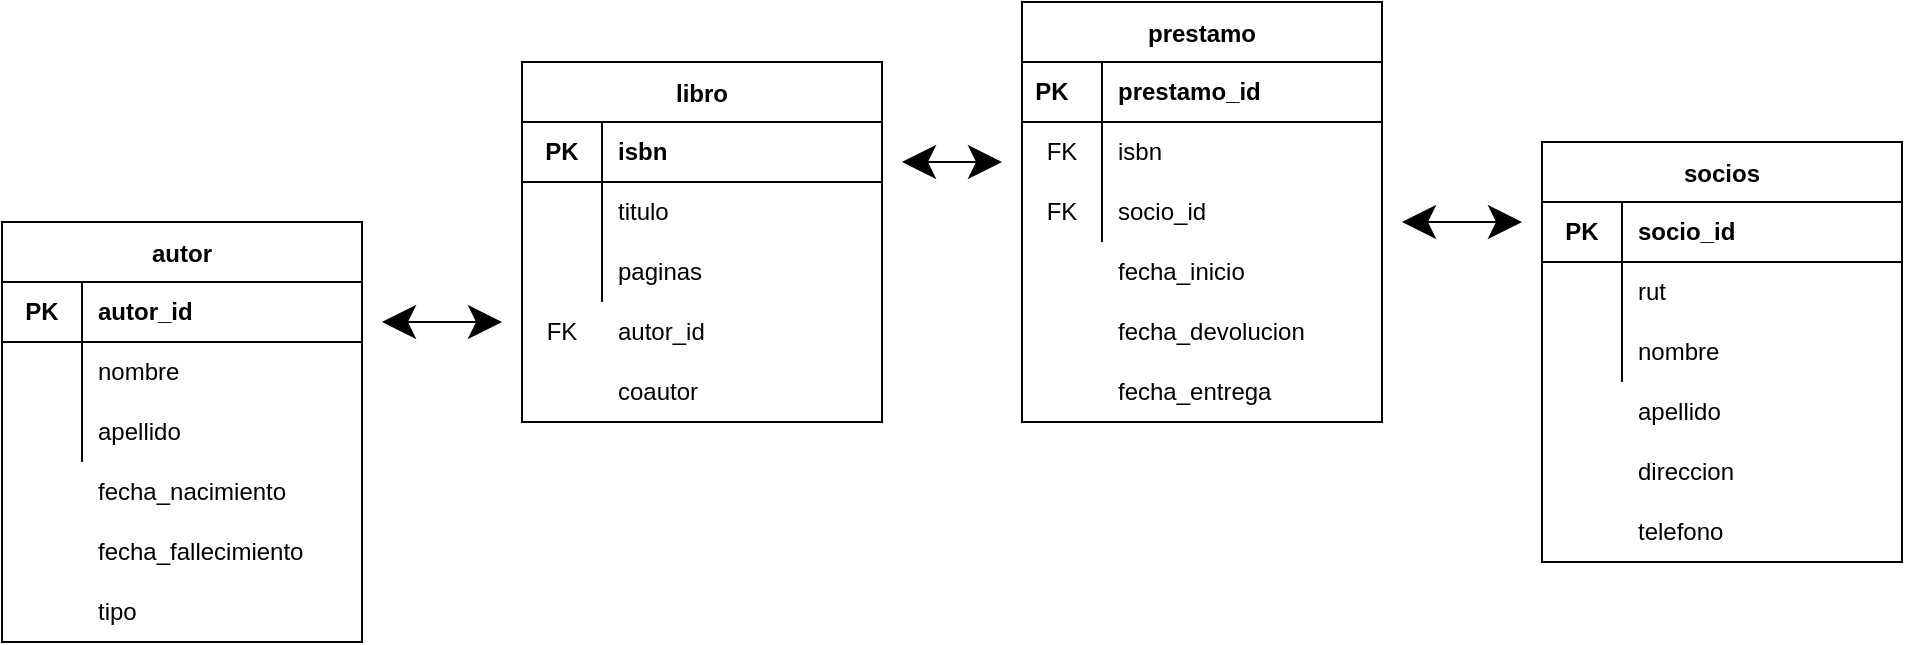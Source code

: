 <mxfile version="15.3.4" type="github"><diagram id="RxcueAlZtlsDYSSqanlX" name="Page-1"><mxGraphModel dx="1422" dy="793" grid="1" gridSize="10" guides="1" tooltips="1" connect="1" arrows="1" fold="1" page="1" pageScale="1" pageWidth="1400" pageHeight="850" math="0" shadow="0"><root><mxCell id="0"/><mxCell id="1" parent="0"/><mxCell id="xdvhwCW2EoyRsqjmMFYY-5" value="socios" style="shape=table;startSize=30;container=1;collapsible=0;childLayout=tableLayout;fixedRows=1;rowLines=0;fontStyle=1;align=center;pointerEvents=1;hachureGap=4;" vertex="1" parent="1"><mxGeometry x="910" y="140" width="180" height="210" as="geometry"/></mxCell><mxCell id="xdvhwCW2EoyRsqjmMFYY-6" value="" style="shape=partialRectangle;html=1;whiteSpace=wrap;collapsible=0;dropTarget=0;pointerEvents=1;fillColor=none;top=0;left=0;bottom=1;right=0;points=[[0,0.5],[1,0.5]];portConstraint=eastwest;" vertex="1" parent="xdvhwCW2EoyRsqjmMFYY-5"><mxGeometry y="30" width="180" height="30" as="geometry"/></mxCell><mxCell id="xdvhwCW2EoyRsqjmMFYY-7" value="PK" style="shape=partialRectangle;html=1;whiteSpace=wrap;connectable=0;fillColor=none;top=0;left=0;bottom=0;right=0;overflow=hidden;pointerEvents=1;fontStyle=1" vertex="1" parent="xdvhwCW2EoyRsqjmMFYY-6"><mxGeometry width="40" height="30" as="geometry"><mxRectangle width="40" height="30" as="alternateBounds"/></mxGeometry></mxCell><mxCell id="xdvhwCW2EoyRsqjmMFYY-8" value="socio_id" style="shape=partialRectangle;html=1;whiteSpace=wrap;connectable=0;fillColor=none;top=0;left=0;bottom=0;right=0;align=left;spacingLeft=6;overflow=hidden;pointerEvents=1;fontStyle=1" vertex="1" parent="xdvhwCW2EoyRsqjmMFYY-6"><mxGeometry x="40" width="140" height="30" as="geometry"><mxRectangle width="140" height="30" as="alternateBounds"/></mxGeometry></mxCell><mxCell id="xdvhwCW2EoyRsqjmMFYY-9" value="" style="shape=partialRectangle;html=1;whiteSpace=wrap;collapsible=0;dropTarget=0;pointerEvents=1;fillColor=none;top=0;left=0;bottom=0;right=0;points=[[0,0.5],[1,0.5]];portConstraint=eastwest;" vertex="1" parent="xdvhwCW2EoyRsqjmMFYY-5"><mxGeometry y="60" width="180" height="30" as="geometry"/></mxCell><mxCell id="xdvhwCW2EoyRsqjmMFYY-10" value="" style="shape=partialRectangle;html=1;whiteSpace=wrap;connectable=0;fillColor=none;top=0;left=0;bottom=0;right=0;overflow=hidden;pointerEvents=1;" vertex="1" parent="xdvhwCW2EoyRsqjmMFYY-9"><mxGeometry width="40" height="30" as="geometry"><mxRectangle width="40" height="30" as="alternateBounds"/></mxGeometry></mxCell><mxCell id="xdvhwCW2EoyRsqjmMFYY-11" value="rut&lt;span style=&quot;white-space: pre&quot;&gt;&lt;/span&gt;" style="shape=partialRectangle;html=1;whiteSpace=wrap;connectable=0;fillColor=none;top=0;left=0;bottom=0;right=0;align=left;spacingLeft=6;overflow=hidden;pointerEvents=1;" vertex="1" parent="xdvhwCW2EoyRsqjmMFYY-9"><mxGeometry x="40" width="140" height="30" as="geometry"><mxRectangle width="140" height="30" as="alternateBounds"/></mxGeometry></mxCell><mxCell id="xdvhwCW2EoyRsqjmMFYY-12" value="" style="shape=partialRectangle;html=1;whiteSpace=wrap;collapsible=0;dropTarget=0;pointerEvents=1;fillColor=none;top=0;left=0;bottom=0;right=0;points=[[0,0.5],[1,0.5]];portConstraint=eastwest;" vertex="1" parent="xdvhwCW2EoyRsqjmMFYY-5"><mxGeometry y="90" width="180" height="30" as="geometry"/></mxCell><mxCell id="xdvhwCW2EoyRsqjmMFYY-13" value="" style="shape=partialRectangle;html=1;whiteSpace=wrap;connectable=0;fillColor=none;top=0;left=0;bottom=0;right=0;overflow=hidden;pointerEvents=1;" vertex="1" parent="xdvhwCW2EoyRsqjmMFYY-12"><mxGeometry width="40" height="30" as="geometry"><mxRectangle width="40" height="30" as="alternateBounds"/></mxGeometry></mxCell><mxCell id="xdvhwCW2EoyRsqjmMFYY-14" value="nombre" style="shape=partialRectangle;html=1;whiteSpace=wrap;connectable=0;fillColor=none;top=0;left=0;bottom=0;right=0;align=left;spacingLeft=6;overflow=hidden;pointerEvents=1;" vertex="1" parent="xdvhwCW2EoyRsqjmMFYY-12"><mxGeometry x="40" width="140" height="30" as="geometry"><mxRectangle width="140" height="30" as="alternateBounds"/></mxGeometry></mxCell><mxCell id="xdvhwCW2EoyRsqjmMFYY-17" value="apellido" style="shape=partialRectangle;html=1;whiteSpace=wrap;connectable=0;fillColor=none;top=0;left=0;bottom=0;right=0;align=left;spacingLeft=6;overflow=hidden;pointerEvents=1;" vertex="1" parent="1"><mxGeometry x="950" y="260" width="140" height="30" as="geometry"><mxRectangle width="140" height="30" as="alternateBounds"/></mxGeometry></mxCell><mxCell id="xdvhwCW2EoyRsqjmMFYY-18" value="direccion" style="shape=partialRectangle;html=1;whiteSpace=wrap;connectable=0;fillColor=none;top=0;left=0;bottom=0;right=0;align=left;spacingLeft=6;overflow=hidden;pointerEvents=1;" vertex="1" parent="1"><mxGeometry x="950" y="290" width="140" height="30" as="geometry"><mxRectangle width="140" height="30" as="alternateBounds"/></mxGeometry></mxCell><mxCell id="xdvhwCW2EoyRsqjmMFYY-19" value="telefono" style="shape=partialRectangle;html=1;whiteSpace=wrap;connectable=0;fillColor=none;top=0;left=0;bottom=0;right=0;align=left;spacingLeft=6;overflow=hidden;pointerEvents=1;" vertex="1" parent="1"><mxGeometry x="950" y="320" width="140" height="30" as="geometry"><mxRectangle width="140" height="30" as="alternateBounds"/></mxGeometry></mxCell><mxCell id="xdvhwCW2EoyRsqjmMFYY-20" value="autor" style="shape=table;startSize=30;container=1;collapsible=0;childLayout=tableLayout;fixedRows=1;rowLines=0;fontStyle=1;align=center;pointerEvents=1;hachureGap=4;" vertex="1" parent="1"><mxGeometry x="140" y="180" width="180" height="210" as="geometry"/></mxCell><mxCell id="xdvhwCW2EoyRsqjmMFYY-21" value="" style="shape=partialRectangle;html=1;whiteSpace=wrap;collapsible=0;dropTarget=0;pointerEvents=1;fillColor=none;top=0;left=0;bottom=1;right=0;points=[[0,0.5],[1,0.5]];portConstraint=eastwest;" vertex="1" parent="xdvhwCW2EoyRsqjmMFYY-20"><mxGeometry y="30" width="180" height="30" as="geometry"/></mxCell><mxCell id="xdvhwCW2EoyRsqjmMFYY-22" value="PK" style="shape=partialRectangle;html=1;whiteSpace=wrap;connectable=0;fillColor=none;top=0;left=0;bottom=0;right=0;overflow=hidden;pointerEvents=1;fontStyle=1" vertex="1" parent="xdvhwCW2EoyRsqjmMFYY-21"><mxGeometry width="40" height="30" as="geometry"><mxRectangle width="40" height="30" as="alternateBounds"/></mxGeometry></mxCell><mxCell id="xdvhwCW2EoyRsqjmMFYY-23" value="autor_id" style="shape=partialRectangle;html=1;whiteSpace=wrap;connectable=0;fillColor=none;top=0;left=0;bottom=0;right=0;align=left;spacingLeft=6;overflow=hidden;pointerEvents=1;fontStyle=1" vertex="1" parent="xdvhwCW2EoyRsqjmMFYY-21"><mxGeometry x="40" width="140" height="30" as="geometry"><mxRectangle width="140" height="30" as="alternateBounds"/></mxGeometry></mxCell><mxCell id="xdvhwCW2EoyRsqjmMFYY-24" value="" style="shape=partialRectangle;html=1;whiteSpace=wrap;collapsible=0;dropTarget=0;pointerEvents=1;fillColor=none;top=0;left=0;bottom=0;right=0;points=[[0,0.5],[1,0.5]];portConstraint=eastwest;" vertex="1" parent="xdvhwCW2EoyRsqjmMFYY-20"><mxGeometry y="60" width="180" height="30" as="geometry"/></mxCell><mxCell id="xdvhwCW2EoyRsqjmMFYY-25" value="" style="shape=partialRectangle;html=1;whiteSpace=wrap;connectable=0;fillColor=none;top=0;left=0;bottom=0;right=0;overflow=hidden;pointerEvents=1;" vertex="1" parent="xdvhwCW2EoyRsqjmMFYY-24"><mxGeometry width="40" height="30" as="geometry"><mxRectangle width="40" height="30" as="alternateBounds"/></mxGeometry></mxCell><mxCell id="xdvhwCW2EoyRsqjmMFYY-26" value="nombre" style="shape=partialRectangle;html=1;whiteSpace=wrap;connectable=0;fillColor=none;top=0;left=0;bottom=0;right=0;align=left;spacingLeft=6;overflow=hidden;pointerEvents=1;" vertex="1" parent="xdvhwCW2EoyRsqjmMFYY-24"><mxGeometry x="40" width="140" height="30" as="geometry"><mxRectangle width="140" height="30" as="alternateBounds"/></mxGeometry></mxCell><mxCell id="xdvhwCW2EoyRsqjmMFYY-27" value="" style="shape=partialRectangle;html=1;whiteSpace=wrap;collapsible=0;dropTarget=0;pointerEvents=1;fillColor=none;top=0;left=0;bottom=0;right=0;points=[[0,0.5],[1,0.5]];portConstraint=eastwest;" vertex="1" parent="xdvhwCW2EoyRsqjmMFYY-20"><mxGeometry y="90" width="180" height="30" as="geometry"/></mxCell><mxCell id="xdvhwCW2EoyRsqjmMFYY-28" value="" style="shape=partialRectangle;html=1;whiteSpace=wrap;connectable=0;fillColor=none;top=0;left=0;bottom=0;right=0;overflow=hidden;pointerEvents=1;" vertex="1" parent="xdvhwCW2EoyRsqjmMFYY-27"><mxGeometry width="40" height="30" as="geometry"><mxRectangle width="40" height="30" as="alternateBounds"/></mxGeometry></mxCell><mxCell id="xdvhwCW2EoyRsqjmMFYY-29" value="apellido" style="shape=partialRectangle;html=1;whiteSpace=wrap;connectable=0;fillColor=none;top=0;left=0;bottom=0;right=0;align=left;spacingLeft=6;overflow=hidden;pointerEvents=1;" vertex="1" parent="xdvhwCW2EoyRsqjmMFYY-27"><mxGeometry x="40" width="140" height="30" as="geometry"><mxRectangle width="140" height="30" as="alternateBounds"/></mxGeometry></mxCell><mxCell id="xdvhwCW2EoyRsqjmMFYY-30" value="fecha_nacimiento" style="shape=partialRectangle;html=1;whiteSpace=wrap;connectable=0;fillColor=none;top=0;left=0;bottom=0;right=0;align=left;spacingLeft=6;overflow=hidden;pointerEvents=1;" vertex="1" parent="1"><mxGeometry x="180" y="300" width="140" height="30" as="geometry"><mxRectangle width="140" height="30" as="alternateBounds"/></mxGeometry></mxCell><mxCell id="xdvhwCW2EoyRsqjmMFYY-31" value="fecha_fallecimiento" style="shape=partialRectangle;html=1;whiteSpace=wrap;connectable=0;fillColor=none;top=0;left=0;bottom=0;right=0;align=left;spacingLeft=6;overflow=hidden;pointerEvents=1;" vertex="1" parent="1"><mxGeometry x="180" y="330" width="140" height="30" as="geometry"><mxRectangle width="140" height="30" as="alternateBounds"/></mxGeometry></mxCell><mxCell id="xdvhwCW2EoyRsqjmMFYY-32" value="tipo" style="shape=partialRectangle;html=1;whiteSpace=wrap;connectable=0;fillColor=none;top=0;left=0;bottom=0;right=0;align=left;spacingLeft=6;overflow=hidden;pointerEvents=1;" vertex="1" parent="1"><mxGeometry x="180" y="360" width="140" height="30" as="geometry"><mxRectangle width="140" height="30" as="alternateBounds"/></mxGeometry></mxCell><mxCell id="xdvhwCW2EoyRsqjmMFYY-33" value="libro" style="shape=table;startSize=30;container=1;collapsible=0;childLayout=tableLayout;fixedRows=1;rowLines=0;fontStyle=1;align=center;pointerEvents=1;hachureGap=4;" vertex="1" parent="1"><mxGeometry x="400" y="100" width="180" height="180" as="geometry"/></mxCell><mxCell id="xdvhwCW2EoyRsqjmMFYY-34" value="" style="shape=partialRectangle;html=1;whiteSpace=wrap;collapsible=0;dropTarget=0;pointerEvents=1;fillColor=none;top=0;left=0;bottom=1;right=0;points=[[0,0.5],[1,0.5]];portConstraint=eastwest;" vertex="1" parent="xdvhwCW2EoyRsqjmMFYY-33"><mxGeometry y="30" width="180" height="30" as="geometry"/></mxCell><mxCell id="xdvhwCW2EoyRsqjmMFYY-35" value="PK" style="shape=partialRectangle;html=1;whiteSpace=wrap;connectable=0;fillColor=none;top=0;left=0;bottom=0;right=0;overflow=hidden;pointerEvents=1;fontStyle=1" vertex="1" parent="xdvhwCW2EoyRsqjmMFYY-34"><mxGeometry width="40" height="30" as="geometry"><mxRectangle width="40" height="30" as="alternateBounds"/></mxGeometry></mxCell><mxCell id="xdvhwCW2EoyRsqjmMFYY-36" value="isbn" style="shape=partialRectangle;html=1;whiteSpace=wrap;connectable=0;fillColor=none;top=0;left=0;bottom=0;right=0;align=left;spacingLeft=6;overflow=hidden;pointerEvents=1;fontStyle=1" vertex="1" parent="xdvhwCW2EoyRsqjmMFYY-34"><mxGeometry x="40" width="140" height="30" as="geometry"><mxRectangle width="140" height="30" as="alternateBounds"/></mxGeometry></mxCell><mxCell id="xdvhwCW2EoyRsqjmMFYY-37" value="" style="shape=partialRectangle;html=1;whiteSpace=wrap;collapsible=0;dropTarget=0;pointerEvents=1;fillColor=none;top=0;left=0;bottom=0;right=0;points=[[0,0.5],[1,0.5]];portConstraint=eastwest;" vertex="1" parent="xdvhwCW2EoyRsqjmMFYY-33"><mxGeometry y="60" width="180" height="30" as="geometry"/></mxCell><mxCell id="xdvhwCW2EoyRsqjmMFYY-38" value="" style="shape=partialRectangle;html=1;whiteSpace=wrap;connectable=0;fillColor=none;top=0;left=0;bottom=0;right=0;overflow=hidden;pointerEvents=1;" vertex="1" parent="xdvhwCW2EoyRsqjmMFYY-37"><mxGeometry width="40" height="30" as="geometry"><mxRectangle width="40" height="30" as="alternateBounds"/></mxGeometry></mxCell><mxCell id="xdvhwCW2EoyRsqjmMFYY-39" value="titulo" style="shape=partialRectangle;html=1;whiteSpace=wrap;connectable=0;fillColor=none;top=0;left=0;bottom=0;right=0;align=left;spacingLeft=6;overflow=hidden;pointerEvents=1;" vertex="1" parent="xdvhwCW2EoyRsqjmMFYY-37"><mxGeometry x="40" width="140" height="30" as="geometry"><mxRectangle width="140" height="30" as="alternateBounds"/></mxGeometry></mxCell><mxCell id="xdvhwCW2EoyRsqjmMFYY-40" value="" style="shape=partialRectangle;html=1;whiteSpace=wrap;collapsible=0;dropTarget=0;pointerEvents=1;fillColor=none;top=0;left=0;bottom=0;right=0;points=[[0,0.5],[1,0.5]];portConstraint=eastwest;" vertex="1" parent="xdvhwCW2EoyRsqjmMFYY-33"><mxGeometry y="90" width="180" height="30" as="geometry"/></mxCell><mxCell id="xdvhwCW2EoyRsqjmMFYY-41" value="" style="shape=partialRectangle;html=1;whiteSpace=wrap;connectable=0;fillColor=none;top=0;left=0;bottom=0;right=0;overflow=hidden;pointerEvents=1;" vertex="1" parent="xdvhwCW2EoyRsqjmMFYY-40"><mxGeometry width="40" height="30" as="geometry"><mxRectangle width="40" height="30" as="alternateBounds"/></mxGeometry></mxCell><mxCell id="xdvhwCW2EoyRsqjmMFYY-42" value="paginas" style="shape=partialRectangle;html=1;whiteSpace=wrap;connectable=0;fillColor=none;top=0;left=0;bottom=0;right=0;align=left;spacingLeft=6;overflow=hidden;pointerEvents=1;" vertex="1" parent="xdvhwCW2EoyRsqjmMFYY-40"><mxGeometry x="40" width="140" height="30" as="geometry"><mxRectangle width="140" height="30" as="alternateBounds"/></mxGeometry></mxCell><mxCell id="xdvhwCW2EoyRsqjmMFYY-43" value="autor_id" style="shape=partialRectangle;html=1;whiteSpace=wrap;connectable=0;fillColor=none;top=0;left=0;bottom=0;right=0;align=left;spacingLeft=6;overflow=hidden;pointerEvents=1;" vertex="1" parent="1"><mxGeometry x="440" y="220" width="140" height="30" as="geometry"><mxRectangle width="140" height="30" as="alternateBounds"/></mxGeometry></mxCell><mxCell id="xdvhwCW2EoyRsqjmMFYY-50" value="FK" style="shape=partialRectangle;html=1;whiteSpace=wrap;connectable=0;fillColor=none;top=0;left=0;bottom=0;right=0;overflow=hidden;pointerEvents=1;" vertex="1" parent="1"><mxGeometry x="400" y="220" width="40" height="30" as="geometry"><mxRectangle width="40" height="30" as="alternateBounds"/></mxGeometry></mxCell><mxCell id="xdvhwCW2EoyRsqjmMFYY-52" value="prestamo" style="shape=table;startSize=30;container=1;collapsible=0;childLayout=tableLayout;fixedRows=1;rowLines=0;fontStyle=1;align=center;pointerEvents=1;hachureGap=4;" vertex="1" parent="1"><mxGeometry x="650" y="70" width="180" height="210" as="geometry"/></mxCell><mxCell id="xdvhwCW2EoyRsqjmMFYY-53" value="" style="shape=partialRectangle;html=1;whiteSpace=wrap;collapsible=0;dropTarget=0;pointerEvents=1;fillColor=none;top=0;left=0;bottom=1;right=0;points=[[0,0.5],[1,0.5]];portConstraint=eastwest;" vertex="1" parent="xdvhwCW2EoyRsqjmMFYY-52"><mxGeometry y="30" width="180" height="30" as="geometry"/></mxCell><mxCell id="xdvhwCW2EoyRsqjmMFYY-54" value="PK&lt;span style=&quot;white-space: pre&quot;&gt;&#9;&lt;/span&gt;" style="shape=partialRectangle;html=1;whiteSpace=wrap;connectable=0;fillColor=none;top=0;left=0;bottom=0;right=0;overflow=hidden;pointerEvents=1;fontStyle=1" vertex="1" parent="xdvhwCW2EoyRsqjmMFYY-53"><mxGeometry width="40" height="30" as="geometry"><mxRectangle width="40" height="30" as="alternateBounds"/></mxGeometry></mxCell><mxCell id="xdvhwCW2EoyRsqjmMFYY-55" value="prestamo_id" style="shape=partialRectangle;html=1;whiteSpace=wrap;connectable=0;fillColor=none;top=0;left=0;bottom=0;right=0;align=left;spacingLeft=6;overflow=hidden;pointerEvents=1;fontStyle=1" vertex="1" parent="xdvhwCW2EoyRsqjmMFYY-53"><mxGeometry x="40" width="140" height="30" as="geometry"><mxRectangle width="140" height="30" as="alternateBounds"/></mxGeometry></mxCell><mxCell id="xdvhwCW2EoyRsqjmMFYY-56" value="" style="shape=partialRectangle;html=1;whiteSpace=wrap;collapsible=0;dropTarget=0;pointerEvents=1;fillColor=none;top=0;left=0;bottom=0;right=0;points=[[0,0.5],[1,0.5]];portConstraint=eastwest;" vertex="1" parent="xdvhwCW2EoyRsqjmMFYY-52"><mxGeometry y="60" width="180" height="30" as="geometry"/></mxCell><mxCell id="xdvhwCW2EoyRsqjmMFYY-57" value="FK" style="shape=partialRectangle;html=1;whiteSpace=wrap;connectable=0;fillColor=none;top=0;left=0;bottom=0;right=0;overflow=hidden;pointerEvents=1;" vertex="1" parent="xdvhwCW2EoyRsqjmMFYY-56"><mxGeometry width="40" height="30" as="geometry"><mxRectangle width="40" height="30" as="alternateBounds"/></mxGeometry></mxCell><mxCell id="xdvhwCW2EoyRsqjmMFYY-58" value="isbn" style="shape=partialRectangle;html=1;whiteSpace=wrap;connectable=0;fillColor=none;top=0;left=0;bottom=0;right=0;align=left;spacingLeft=6;overflow=hidden;pointerEvents=1;" vertex="1" parent="xdvhwCW2EoyRsqjmMFYY-56"><mxGeometry x="40" width="140" height="30" as="geometry"><mxRectangle width="140" height="30" as="alternateBounds"/></mxGeometry></mxCell><mxCell id="xdvhwCW2EoyRsqjmMFYY-59" value="" style="shape=partialRectangle;html=1;whiteSpace=wrap;collapsible=0;dropTarget=0;pointerEvents=1;fillColor=none;top=0;left=0;bottom=0;right=0;points=[[0,0.5],[1,0.5]];portConstraint=eastwest;" vertex="1" parent="xdvhwCW2EoyRsqjmMFYY-52"><mxGeometry y="90" width="180" height="30" as="geometry"/></mxCell><mxCell id="xdvhwCW2EoyRsqjmMFYY-60" value="FK" style="shape=partialRectangle;html=1;whiteSpace=wrap;connectable=0;fillColor=none;top=0;left=0;bottom=0;right=0;overflow=hidden;pointerEvents=1;" vertex="1" parent="xdvhwCW2EoyRsqjmMFYY-59"><mxGeometry width="40" height="30" as="geometry"><mxRectangle width="40" height="30" as="alternateBounds"/></mxGeometry></mxCell><mxCell id="xdvhwCW2EoyRsqjmMFYY-61" value="socio_id" style="shape=partialRectangle;html=1;whiteSpace=wrap;connectable=0;fillColor=none;top=0;left=0;bottom=0;right=0;align=left;spacingLeft=6;overflow=hidden;pointerEvents=1;" vertex="1" parent="xdvhwCW2EoyRsqjmMFYY-59"><mxGeometry x="40" width="140" height="30" as="geometry"><mxRectangle width="140" height="30" as="alternateBounds"/></mxGeometry></mxCell><mxCell id="xdvhwCW2EoyRsqjmMFYY-62" value="fecha_inicio" style="shape=partialRectangle;html=1;whiteSpace=wrap;connectable=0;fillColor=none;top=0;left=0;bottom=0;right=0;align=left;spacingLeft=6;overflow=hidden;pointerEvents=1;" vertex="1" parent="1"><mxGeometry x="690" y="190" width="140" height="30" as="geometry"><mxRectangle width="140" height="30" as="alternateBounds"/></mxGeometry></mxCell><mxCell id="xdvhwCW2EoyRsqjmMFYY-64" value="fecha_devolucion" style="shape=partialRectangle;html=1;whiteSpace=wrap;connectable=0;fillColor=none;top=0;left=0;bottom=0;right=0;align=left;spacingLeft=6;overflow=hidden;pointerEvents=1;" vertex="1" parent="1"><mxGeometry x="690" y="220" width="140" height="30" as="geometry"><mxRectangle width="140" height="30" as="alternateBounds"/></mxGeometry></mxCell><mxCell id="xdvhwCW2EoyRsqjmMFYY-65" value="fecha_entrega" style="shape=partialRectangle;html=1;whiteSpace=wrap;connectable=0;fillColor=none;top=0;left=0;bottom=0;right=0;align=left;spacingLeft=6;overflow=hidden;pointerEvents=1;" vertex="1" parent="1"><mxGeometry x="690" y="250" width="140" height="30" as="geometry"><mxRectangle width="140" height="30" as="alternateBounds"/></mxGeometry></mxCell><mxCell id="xdvhwCW2EoyRsqjmMFYY-66" value="" style="endArrow=classic;startArrow=classic;html=1;startSize=14;endSize=14;sourcePerimeterSpacing=8;targetPerimeterSpacing=8;" edge="1" parent="1"><mxGeometry width="50" height="50" relative="1" as="geometry"><mxPoint x="590" y="150" as="sourcePoint"/><mxPoint x="640" y="150" as="targetPoint"/></mxGeometry></mxCell><mxCell id="xdvhwCW2EoyRsqjmMFYY-68" value="" style="endArrow=classic;startArrow=classic;html=1;startSize=14;endSize=14;sourcePerimeterSpacing=8;targetPerimeterSpacing=8;" edge="1" parent="1"><mxGeometry width="50" height="50" relative="1" as="geometry"><mxPoint x="840" y="180" as="sourcePoint"/><mxPoint x="900" y="180" as="targetPoint"/></mxGeometry></mxCell><mxCell id="xdvhwCW2EoyRsqjmMFYY-69" value="" style="endArrow=classic;startArrow=classic;html=1;startSize=14;endSize=14;sourcePerimeterSpacing=8;targetPerimeterSpacing=8;" edge="1" parent="1"><mxGeometry width="50" height="50" relative="1" as="geometry"><mxPoint x="390" y="230" as="sourcePoint"/><mxPoint x="330" y="230" as="targetPoint"/></mxGeometry></mxCell><mxCell id="xdvhwCW2EoyRsqjmMFYY-70" value="coautor" style="shape=partialRectangle;html=1;whiteSpace=wrap;connectable=0;fillColor=none;top=0;left=0;bottom=0;right=0;align=left;spacingLeft=6;overflow=hidden;pointerEvents=1;" vertex="1" parent="1"><mxGeometry x="440" y="250" width="140" height="30" as="geometry"><mxRectangle width="140" height="30" as="alternateBounds"/></mxGeometry></mxCell></root></mxGraphModel></diagram></mxfile>